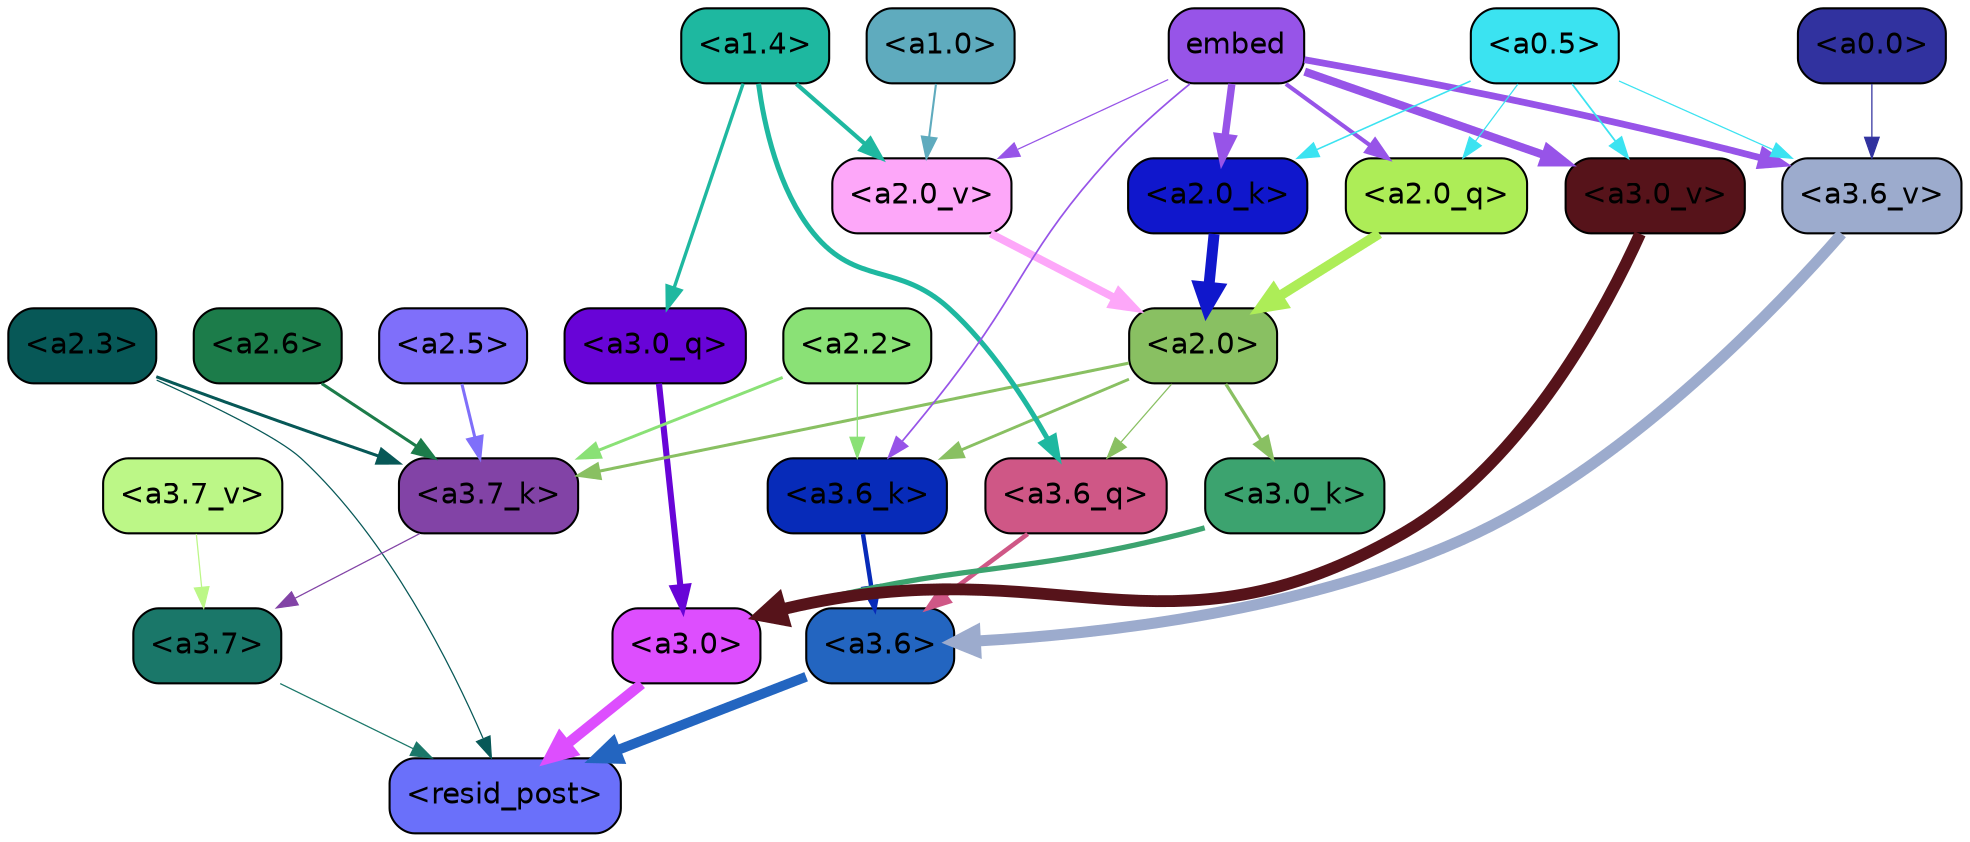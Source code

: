 strict digraph "" {
	graph [bgcolor=transparent,
		layout=dot,
		overlap=false,
		splines=true
	];
	"<a3.7>"	[color=black,
		fillcolor="#1a7769",
		fontname=Helvetica,
		shape=box,
		style="filled, rounded"];
	"<resid_post>"	[color=black,
		fillcolor="#6a70fa",
		fontname=Helvetica,
		shape=box,
		style="filled, rounded"];
	"<a3.7>" -> "<resid_post>"	[color="#1a7769",
		penwidth=0.6];
	"<a3.6>"	[color=black,
		fillcolor="#2365c0",
		fontname=Helvetica,
		shape=box,
		style="filled, rounded"];
	"<a3.6>" -> "<resid_post>"	[color="#2365c0",
		penwidth=4.749041676521301];
	"<a3.0>"	[color=black,
		fillcolor="#dd4efe",
		fontname=Helvetica,
		shape=box,
		style="filled, rounded"];
	"<a3.0>" -> "<resid_post>"	[color="#dd4efe",
		penwidth=5.004215121269226];
	"<a2.3>"	[color=black,
		fillcolor="#075857",
		fontname=Helvetica,
		shape=box,
		style="filled, rounded"];
	"<a2.3>" -> "<resid_post>"	[color="#075857",
		penwidth=0.6];
	"<a3.7_k>"	[color=black,
		fillcolor="#8243a6",
		fontname=Helvetica,
		shape=box,
		style="filled, rounded"];
	"<a2.3>" -> "<a3.7_k>"	[color="#075857",
		penwidth=1.4559586644172668];
	"<a3.6_q>"	[color=black,
		fillcolor="#cf5786",
		fontname=Helvetica,
		shape=box,
		style="filled, rounded"];
	"<a3.6_q>" -> "<a3.6>"	[color="#cf5786",
		penwidth=2.199681341648102];
	"<a3.0_q>"	[color=black,
		fillcolor="#6804d7",
		fontname=Helvetica,
		shape=box,
		style="filled, rounded"];
	"<a3.0_q>" -> "<a3.0>"	[color="#6804d7",
		penwidth=2.9459195733070374];
	"<a3.7_k>" -> "<a3.7>"	[color="#8243a6",
		penwidth=0.6];
	"<a3.6_k>"	[color=black,
		fillcolor="#072bb9",
		fontname=Helvetica,
		shape=box,
		style="filled, rounded"];
	"<a3.6_k>" -> "<a3.6>"	[color="#072bb9",
		penwidth=2.13908451795578];
	"<a3.0_k>"	[color=black,
		fillcolor="#3ca36f",
		fontname=Helvetica,
		shape=box,
		style="filled, rounded"];
	"<a3.0_k>" -> "<a3.0>"	[color="#3ca36f",
		penwidth=2.520303964614868];
	"<a3.7_v>"	[color=black,
		fillcolor="#bcf787",
		fontname=Helvetica,
		shape=box,
		style="filled, rounded"];
	"<a3.7_v>" -> "<a3.7>"	[color="#bcf787",
		penwidth=0.6];
	"<a3.6_v>"	[color=black,
		fillcolor="#9cabcd",
		fontname=Helvetica,
		shape=box,
		style="filled, rounded"];
	"<a3.6_v>" -> "<a3.6>"	[color="#9cabcd",
		penwidth=5.297133803367615];
	"<a3.0_v>"	[color=black,
		fillcolor="#56131a",
		fontname=Helvetica,
		shape=box,
		style="filled, rounded"];
	"<a3.0_v>" -> "<a3.0>"	[color="#56131a",
		penwidth=5.680712580680847];
	"<a2.0>"	[color=black,
		fillcolor="#89c062",
		fontname=Helvetica,
		shape=box,
		style="filled, rounded"];
	"<a2.0>" -> "<a3.6_q>"	[color="#89c062",
		penwidth=0.6];
	"<a2.0>" -> "<a3.7_k>"	[color="#89c062",
		penwidth=1.4582423567771912];
	"<a2.0>" -> "<a3.6_k>"	[color="#89c062",
		penwidth=1.3792681694030762];
	"<a2.0>" -> "<a3.0_k>"	[color="#89c062",
		penwidth=1.5433646440505981];
	"<a1.4>"	[color=black,
		fillcolor="#1eb8a0",
		fontname=Helvetica,
		shape=box,
		style="filled, rounded"];
	"<a1.4>" -> "<a3.6_q>"	[color="#1eb8a0",
		penwidth=2.419991135597229];
	"<a1.4>" -> "<a3.0_q>"	[color="#1eb8a0",
		penwidth=1.6166993975639343];
	"<a2.0_v>"	[color=black,
		fillcolor="#fda7f9",
		fontname=Helvetica,
		shape=box,
		style="filled, rounded"];
	"<a1.4>" -> "<a2.0_v>"	[color="#1eb8a0",
		penwidth=2.0025704503059387];
	"<a2.6>"	[color=black,
		fillcolor="#1c7c4a",
		fontname=Helvetica,
		shape=box,
		style="filled, rounded"];
	"<a2.6>" -> "<a3.7_k>"	[color="#1c7c4a",
		penwidth=1.468173325061798];
	"<a2.5>"	[color=black,
		fillcolor="#7f6ffa",
		fontname=Helvetica,
		shape=box,
		style="filled, rounded"];
	"<a2.5>" -> "<a3.7_k>"	[color="#7f6ffa",
		penwidth=1.457568109035492];
	"<a2.2>"	[color=black,
		fillcolor="#8ae176",
		fontname=Helvetica,
		shape=box,
		style="filled, rounded"];
	"<a2.2>" -> "<a3.7_k>"	[color="#8ae176",
		penwidth=1.4199435114860535];
	"<a2.2>" -> "<a3.6_k>"	[color="#8ae176",
		penwidth=0.6];
	embed	[color=black,
		fillcolor="#9754e8",
		fontname=Helvetica,
		shape=box,
		style="filled, rounded"];
	embed -> "<a3.6_k>"	[color="#9754e8",
		penwidth=0.8273519277572632];
	embed -> "<a3.6_v>"	[color="#9754e8",
		penwidth=3.2414157912135124];
	embed -> "<a3.0_v>"	[color="#9754e8",
		penwidth=3.929257571697235];
	"<a2.0_q>"	[color=black,
		fillcolor="#aded57",
		fontname=Helvetica,
		shape=box,
		style="filled, rounded"];
	embed -> "<a2.0_q>"	[color="#9754e8",
		penwidth=1.964182734489441];
	"<a2.0_k>"	[color=black,
		fillcolor="#1017cc",
		fontname=Helvetica,
		shape=box,
		style="filled, rounded"];
	embed -> "<a2.0_k>"	[color="#9754e8",
		penwidth=3.5506991147994995];
	embed -> "<a2.0_v>"	[color="#9754e8",
		penwidth=0.6];
	"<a0.5>"	[color=black,
		fillcolor="#3be3f1",
		fontname=Helvetica,
		shape=box,
		style="filled, rounded"];
	"<a0.5>" -> "<a3.6_v>"	[color="#3be3f1",
		penwidth=0.6];
	"<a0.5>" -> "<a3.0_v>"	[color="#3be3f1",
		penwidth=0.8535017371177673];
	"<a0.5>" -> "<a2.0_q>"	[color="#3be3f1",
		penwidth=0.6];
	"<a0.5>" -> "<a2.0_k>"	[color="#3be3f1",
		penwidth=0.7573999166488647];
	"<a0.0>"	[color=black,
		fillcolor="#31329f",
		fontname=Helvetica,
		shape=box,
		style="filled, rounded"];
	"<a0.0>" -> "<a3.6_v>"	[color="#31329f",
		penwidth=0.6];
	"<a2.0_q>" -> "<a2.0>"	[color="#aded57",
		penwidth=4.792815744876862];
	"<a2.0_k>" -> "<a2.0>"	[color="#1017cc",
		penwidth=5.262323796749115];
	"<a2.0_v>" -> "<a2.0>"	[color="#fda7f9",
		penwidth=3.7105380296707153];
	"<a1.0>"	[color=black,
		fillcolor="#5fabbe",
		fontname=Helvetica,
		shape=box,
		style="filled, rounded"];
	"<a1.0>" -> "<a2.0_v>"	[color="#5fabbe",
		penwidth=1.0112443566322327];
}

